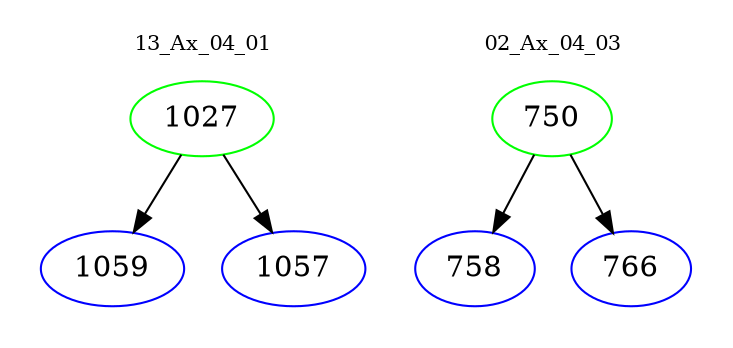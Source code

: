 digraph{
subgraph cluster_0 {
color = white
label = "13_Ax_04_01";
fontsize=10;
T0_1027 [label="1027", color="green"]
T0_1027 -> T0_1059 [color="black"]
T0_1059 [label="1059", color="blue"]
T0_1027 -> T0_1057 [color="black"]
T0_1057 [label="1057", color="blue"]
}
subgraph cluster_1 {
color = white
label = "02_Ax_04_03";
fontsize=10;
T1_750 [label="750", color="green"]
T1_750 -> T1_758 [color="black"]
T1_758 [label="758", color="blue"]
T1_750 -> T1_766 [color="black"]
T1_766 [label="766", color="blue"]
}
}
